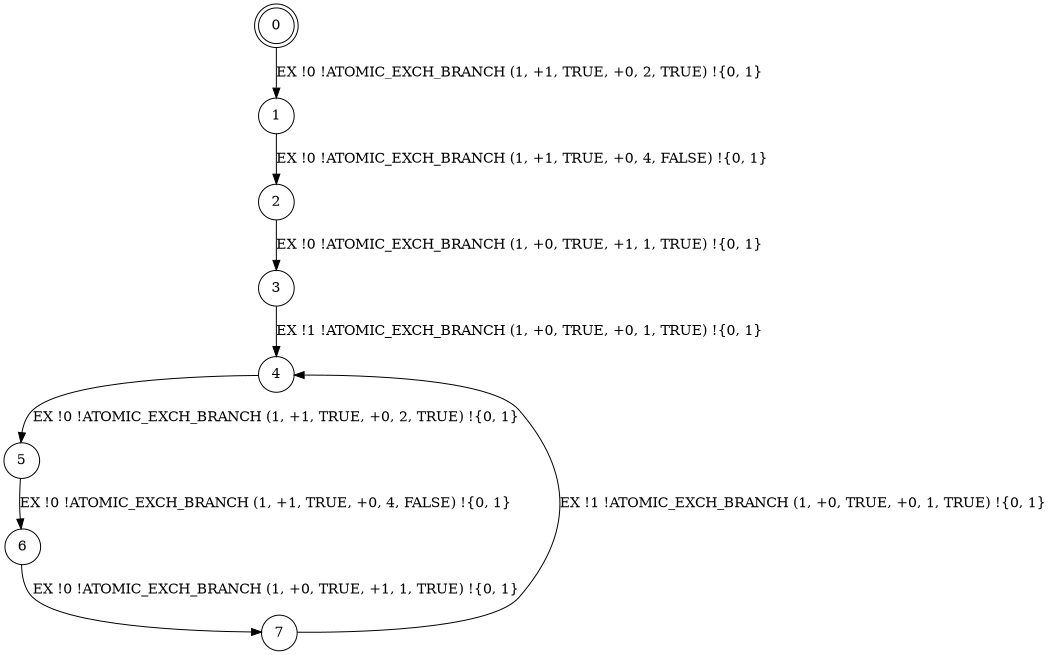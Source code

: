 digraph BCG {
size = "7, 10.5";
center = TRUE;
node [shape = circle];
0 [peripheries = 2];
0 -> 1 [label = "EX !0 !ATOMIC_EXCH_BRANCH (1, +1, TRUE, +0, 2, TRUE) !{0, 1}"];
1 -> 2 [label = "EX !0 !ATOMIC_EXCH_BRANCH (1, +1, TRUE, +0, 4, FALSE) !{0, 1}"];
2 -> 3 [label = "EX !0 !ATOMIC_EXCH_BRANCH (1, +0, TRUE, +1, 1, TRUE) !{0, 1}"];
3 -> 4 [label = "EX !1 !ATOMIC_EXCH_BRANCH (1, +0, TRUE, +0, 1, TRUE) !{0, 1}"];
4 -> 5 [label = "EX !0 !ATOMIC_EXCH_BRANCH (1, +1, TRUE, +0, 2, TRUE) !{0, 1}"];
5 -> 6 [label = "EX !0 !ATOMIC_EXCH_BRANCH (1, +1, TRUE, +0, 4, FALSE) !{0, 1}"];
6 -> 7 [label = "EX !0 !ATOMIC_EXCH_BRANCH (1, +0, TRUE, +1, 1, TRUE) !{0, 1}"];
7 -> 4 [label = "EX !1 !ATOMIC_EXCH_BRANCH (1, +0, TRUE, +0, 1, TRUE) !{0, 1}"];
}
